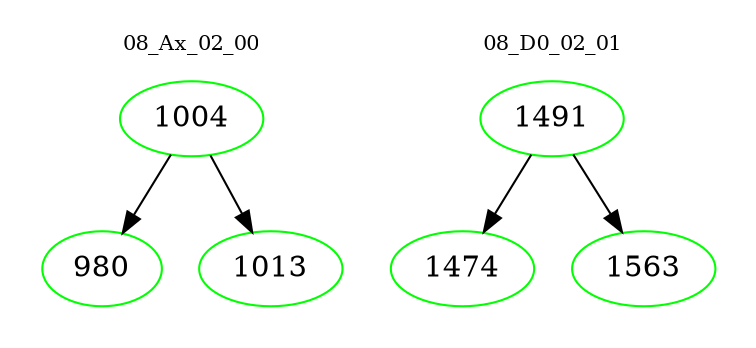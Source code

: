 digraph{
subgraph cluster_0 {
color = white
label = "08_Ax_02_00";
fontsize=10;
T0_1004 [label="1004", color="green"]
T0_1004 -> T0_980 [color="black"]
T0_980 [label="980", color="green"]
T0_1004 -> T0_1013 [color="black"]
T0_1013 [label="1013", color="green"]
}
subgraph cluster_1 {
color = white
label = "08_D0_02_01";
fontsize=10;
T1_1491 [label="1491", color="green"]
T1_1491 -> T1_1474 [color="black"]
T1_1474 [label="1474", color="green"]
T1_1491 -> T1_1563 [color="black"]
T1_1563 [label="1563", color="green"]
}
}
